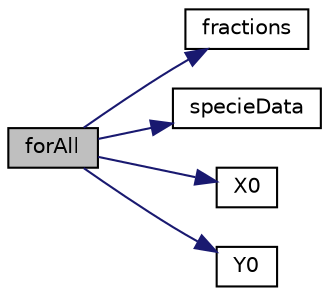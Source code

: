 digraph "forAll"
{
  bgcolor="transparent";
  edge [fontname="Helvetica",fontsize="10",labelfontname="Helvetica",labelfontsize="10"];
  node [fontname="Helvetica",fontsize="10",shape=record];
  rankdir="LR";
  Node1 [label="forAll",height=0.2,width=0.4,color="black", fillcolor="grey75", style="filled", fontcolor="black"];
  Node1 -> Node2 [color="midnightblue",fontsize="10",style="solid",fontname="Helvetica"];
  Node2 [label="fractions",height=0.2,width=0.4,color="black",URL="$a03117.html#a3f7c7fa01540614a9ccdb6e41a11f2b1"];
  Node1 -> Node3 [color="midnightblue",fontsize="10",style="solid",fontname="Helvetica"];
  Node3 [label="specieData",height=0.2,width=0.4,color="black",URL="$a03117.html#a57e598bc6ff6209513f9a5a501cf7746"];
  Node1 -> Node4 [color="midnightblue",fontsize="10",style="solid",fontname="Helvetica"];
  Node4 [label="X0",height=0.2,width=0.4,color="black",URL="$a03117.html#abd8f7f6773b396c200c6633258dc9333"];
  Node1 -> Node5 [color="midnightblue",fontsize="10",style="solid",fontname="Helvetica"];
  Node5 [label="Y0",height=0.2,width=0.4,color="black",URL="$a03117.html#afcc40fd28ff89183f2bf06a6608709ae"];
}
